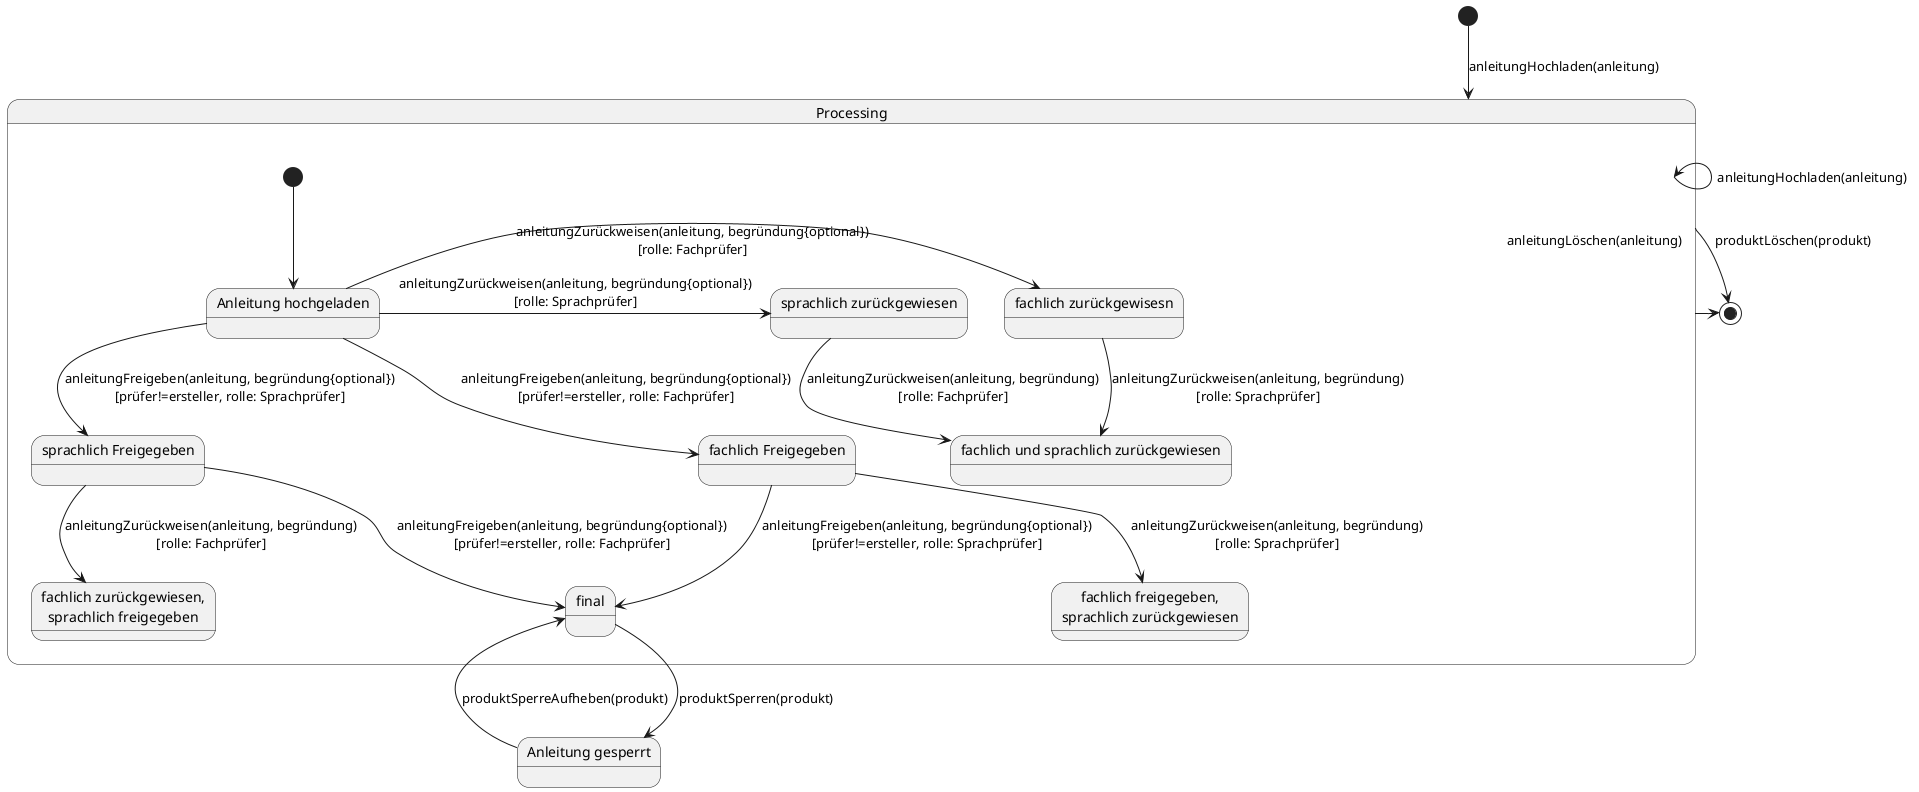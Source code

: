 ' TIME WASTED: 5h
@startuml

[*] --> Processing : anleitungHochladen(anleitung)
state Processing{
    state "Anleitung hochgeladen" as av
    [*] --> av
    state "sprachlich Freigegeben" as sprachFrei
    state "fachlich Freigegeben" as fachFrei
    state "sprachlich zurückgewiesen" as sprachZurück
    state "fachlich zurückgewisesn" as fachZurück
    state "fachlich und sprachlich zurückgewiesen" as fachSprachZurück
    state "fachlich zurückgewiesen,\nsprachlich freigegeben" as fachZurückSprachFrei
    state "fachlich freigegeben,\nsprachlich zurückgewiesen" as fachFreiSprachZurück
    state "final" as final
    
    av --> sprachFrei : anleitungFreigeben(anleitung, begründung{optional})\n[prüfer!=ersteller, rolle: Sprachprüfer]
    av --> fachFrei : anleitungFreigeben(anleitung, begründung{optional})\n[prüfer!=ersteller, rolle: Fachprüfer]

    sprachFrei --> fachZurückSprachFrei : anleitungZurückweisen(anleitung, begründung)\n[rolle: Fachprüfer]
    fachFrei --> fachFreiSprachZurück : anleitungZurückweisen(anleitung, begründung)\n[rolle: Sprachprüfer]

    sprachFrei --> final : anleitungFreigeben(anleitung, begründung{optional})\n[prüfer!=ersteller, rolle: Fachprüfer]
    fachFrei --> final : anleitungFreigeben(anleitung, begründung{optional})\n[prüfer!=ersteller, rolle: Sprachprüfer]

    av -> fachZurück : anleitungZurückweisen(anleitung, begründung{optional})\n[rolle: Fachprüfer]
    av -> sprachZurück : anleitungZurückweisen(anleitung, begründung{optional})\n[rolle: Sprachprüfer]
    sprachZurück --> fachSprachZurück : anleitungZurückweisen(anleitung, begründung)\n[rolle: Fachprüfer]
    fachZurück --> fachSprachZurück : anleitungZurückweisen(anleitung, begründung)\n[rolle: Sprachprüfer]
}
Processing <-- Processing : anleitungHochladen(anleitung)

Processing --> [*] : anleitungLöschen(anleitung)
Processing --> [*] : produktLöschen(produkt)

state "Anleitung gesperrt" as gesperrt

final --> gesperrt : produktSperren(produkt)
final <-- gesperrt : produktSperreAufheben(produkt)

@enduml